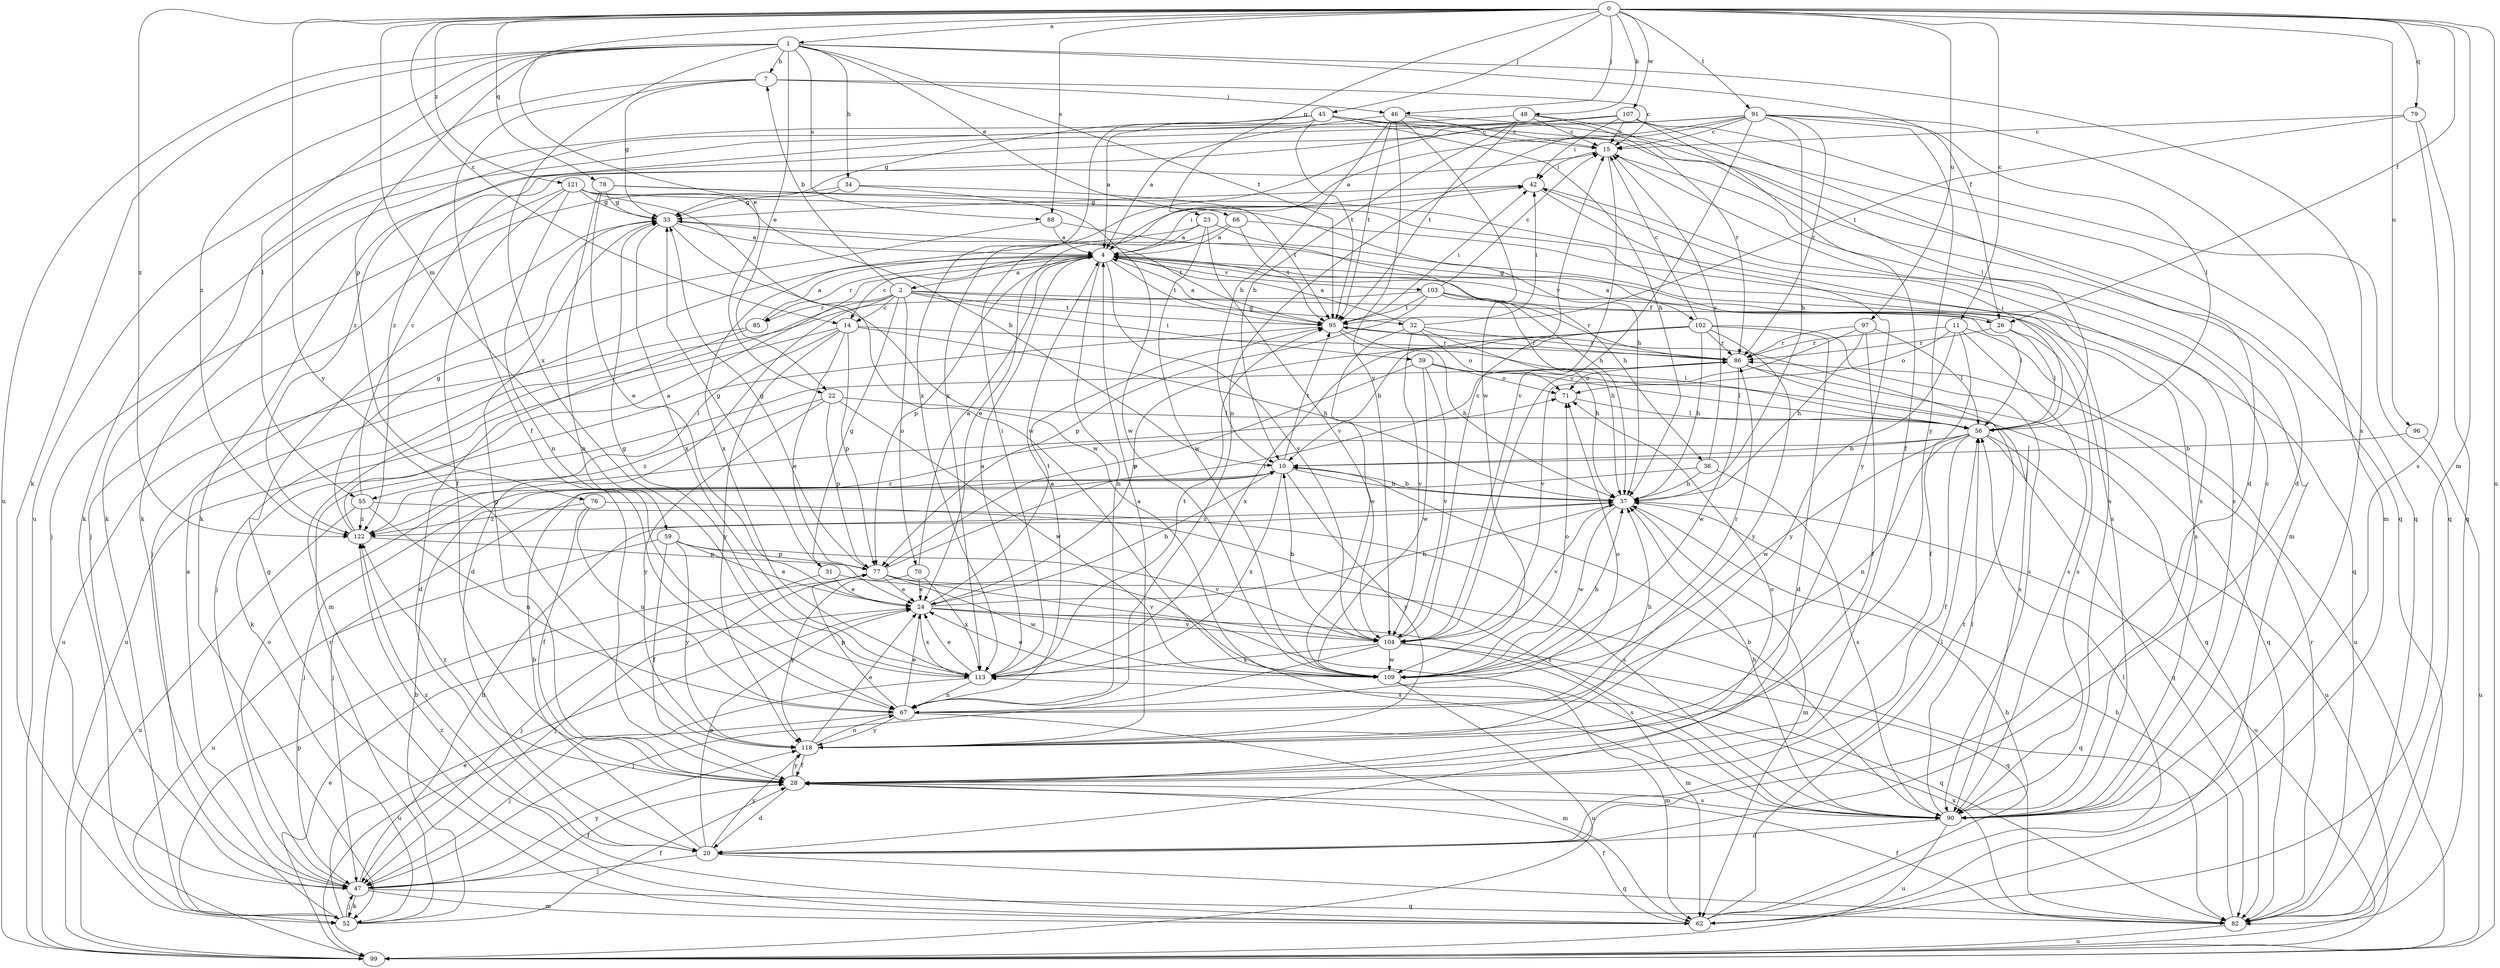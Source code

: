 strict digraph  {
0;
1;
2;
4;
7;
10;
11;
14;
15;
20;
22;
23;
24;
26;
28;
31;
32;
33;
34;
36;
37;
39;
42;
45;
46;
47;
48;
52;
55;
56;
59;
62;
66;
67;
70;
71;
76;
77;
78;
79;
82;
85;
86;
88;
90;
91;
95;
96;
97;
99;
102;
103;
104;
107;
109;
113;
118;
121;
122;
0 -> 1  [label=a];
0 -> 11  [label=c];
0 -> 14  [label=c];
0 -> 22  [label=e];
0 -> 26  [label=f];
0 -> 45  [label=j];
0 -> 46  [label=j];
0 -> 48  [label=k];
0 -> 59  [label=m];
0 -> 62  [label=m];
0 -> 66  [label=n];
0 -> 78  [label=q];
0 -> 79  [label=q];
0 -> 88  [label=s];
0 -> 91  [label=t];
0 -> 96  [label=u];
0 -> 97  [label=u];
0 -> 99  [label=u];
0 -> 107  [label=w];
0 -> 118  [label=y];
0 -> 121  [label=z];
0 -> 122  [label=z];
1 -> 7  [label=b];
1 -> 22  [label=e];
1 -> 23  [label=e];
1 -> 26  [label=f];
1 -> 34  [label=h];
1 -> 52  [label=k];
1 -> 55  [label=l];
1 -> 76  [label=p];
1 -> 88  [label=s];
1 -> 90  [label=s];
1 -> 95  [label=t];
1 -> 99  [label=u];
1 -> 113  [label=x];
1 -> 122  [label=z];
2 -> 7  [label=b];
2 -> 14  [label=c];
2 -> 20  [label=d];
2 -> 26  [label=f];
2 -> 31  [label=g];
2 -> 32  [label=g];
2 -> 39  [label=i];
2 -> 62  [label=m];
2 -> 70  [label=o];
2 -> 85  [label=r];
2 -> 95  [label=t];
4 -> 2  [label=a];
4 -> 14  [label=c];
4 -> 36  [label=h];
4 -> 42  [label=i];
4 -> 67  [label=n];
4 -> 77  [label=p];
4 -> 85  [label=r];
4 -> 90  [label=s];
4 -> 95  [label=t];
4 -> 102  [label=v];
4 -> 103  [label=v];
4 -> 104  [label=v];
7 -> 15  [label=c];
7 -> 28  [label=f];
7 -> 33  [label=g];
7 -> 46  [label=j];
7 -> 99  [label=u];
10 -> 37  [label=h];
10 -> 47  [label=j];
10 -> 95  [label=t];
10 -> 113  [label=x];
10 -> 118  [label=y];
11 -> 28  [label=f];
11 -> 71  [label=o];
11 -> 86  [label=r];
11 -> 90  [label=s];
11 -> 99  [label=u];
11 -> 118  [label=y];
14 -> 24  [label=e];
14 -> 37  [label=h];
14 -> 55  [label=l];
14 -> 77  [label=p];
14 -> 86  [label=r];
14 -> 99  [label=u];
14 -> 118  [label=y];
15 -> 42  [label=i];
15 -> 62  [label=m];
15 -> 104  [label=v];
20 -> 10  [label=b];
20 -> 24  [label=e];
20 -> 47  [label=j];
20 -> 56  [label=l];
20 -> 82  [label=q];
20 -> 118  [label=y];
20 -> 122  [label=z];
22 -> 56  [label=l];
22 -> 77  [label=p];
22 -> 109  [label=w];
22 -> 118  [label=y];
22 -> 122  [label=z];
23 -> 4  [label=a];
23 -> 90  [label=s];
23 -> 104  [label=v];
23 -> 109  [label=w];
23 -> 113  [label=x];
24 -> 10  [label=b];
24 -> 37  [label=h];
24 -> 82  [label=q];
24 -> 90  [label=s];
24 -> 95  [label=t];
24 -> 104  [label=v];
24 -> 113  [label=x];
26 -> 4  [label=a];
26 -> 33  [label=g];
26 -> 56  [label=l];
26 -> 86  [label=r];
26 -> 90  [label=s];
28 -> 20  [label=d];
28 -> 33  [label=g];
28 -> 71  [label=o];
28 -> 90  [label=s];
28 -> 118  [label=y];
28 -> 122  [label=z];
31 -> 24  [label=e];
31 -> 33  [label=g];
31 -> 47  [label=j];
31 -> 90  [label=s];
32 -> 4  [label=a];
32 -> 37  [label=h];
32 -> 42  [label=i];
32 -> 71  [label=o];
32 -> 86  [label=r];
32 -> 104  [label=v];
32 -> 109  [label=w];
33 -> 4  [label=a];
33 -> 95  [label=t];
33 -> 109  [label=w];
33 -> 113  [label=x];
34 -> 33  [label=g];
34 -> 47  [label=j];
34 -> 95  [label=t];
34 -> 109  [label=w];
36 -> 15  [label=c];
36 -> 37  [label=h];
36 -> 47  [label=j];
36 -> 90  [label=s];
37 -> 10  [label=b];
37 -> 62  [label=m];
37 -> 99  [label=u];
37 -> 104  [label=v];
37 -> 109  [label=w];
37 -> 122  [label=z];
39 -> 56  [label=l];
39 -> 71  [label=o];
39 -> 77  [label=p];
39 -> 82  [label=q];
39 -> 104  [label=v];
39 -> 109  [label=w];
42 -> 33  [label=g];
42 -> 90  [label=s];
42 -> 118  [label=y];
45 -> 4  [label=a];
45 -> 15  [label=c];
45 -> 20  [label=d];
45 -> 33  [label=g];
45 -> 37  [label=h];
45 -> 52  [label=k];
45 -> 82  [label=q];
45 -> 95  [label=t];
45 -> 113  [label=x];
46 -> 4  [label=a];
46 -> 10  [label=b];
46 -> 15  [label=c];
46 -> 82  [label=q];
46 -> 95  [label=t];
46 -> 104  [label=v];
46 -> 109  [label=w];
47 -> 4  [label=a];
47 -> 28  [label=f];
47 -> 37  [label=h];
47 -> 52  [label=k];
47 -> 62  [label=m];
47 -> 71  [label=o];
47 -> 82  [label=q];
47 -> 118  [label=y];
48 -> 10  [label=b];
48 -> 15  [label=c];
48 -> 52  [label=k];
48 -> 56  [label=l];
48 -> 86  [label=r];
48 -> 95  [label=t];
52 -> 10  [label=b];
52 -> 24  [label=e];
52 -> 28  [label=f];
52 -> 47  [label=j];
52 -> 77  [label=p];
52 -> 86  [label=r];
55 -> 15  [label=c];
55 -> 67  [label=n];
55 -> 90  [label=s];
55 -> 99  [label=u];
55 -> 122  [label=z];
56 -> 10  [label=b];
56 -> 28  [label=f];
56 -> 42  [label=i];
56 -> 67  [label=n];
56 -> 82  [label=q];
56 -> 99  [label=u];
56 -> 109  [label=w];
56 -> 122  [label=z];
59 -> 24  [label=e];
59 -> 28  [label=f];
59 -> 77  [label=p];
59 -> 99  [label=u];
59 -> 104  [label=v];
59 -> 118  [label=y];
62 -> 28  [label=f];
62 -> 33  [label=g];
62 -> 37  [label=h];
62 -> 56  [label=l];
62 -> 95  [label=t];
62 -> 122  [label=z];
66 -> 4  [label=a];
66 -> 24  [label=e];
66 -> 82  [label=q];
66 -> 95  [label=t];
67 -> 4  [label=a];
67 -> 24  [label=e];
67 -> 37  [label=h];
67 -> 47  [label=j];
67 -> 62  [label=m];
67 -> 71  [label=o];
67 -> 77  [label=p];
67 -> 118  [label=y];
70 -> 4  [label=a];
70 -> 24  [label=e];
70 -> 113  [label=x];
70 -> 118  [label=y];
71 -> 56  [label=l];
76 -> 28  [label=f];
76 -> 67  [label=n];
76 -> 90  [label=s];
76 -> 122  [label=z];
77 -> 24  [label=e];
77 -> 33  [label=g];
77 -> 47  [label=j];
77 -> 82  [label=q];
77 -> 86  [label=r];
77 -> 104  [label=v];
77 -> 109  [label=w];
78 -> 24  [label=e];
78 -> 33  [label=g];
78 -> 37  [label=h];
78 -> 67  [label=n];
78 -> 90  [label=s];
79 -> 15  [label=c];
79 -> 82  [label=q];
79 -> 90  [label=s];
79 -> 95  [label=t];
82 -> 28  [label=f];
82 -> 37  [label=h];
82 -> 86  [label=r];
82 -> 99  [label=u];
82 -> 113  [label=x];
85 -> 4  [label=a];
85 -> 20  [label=d];
85 -> 99  [label=u];
86 -> 71  [label=o];
86 -> 82  [label=q];
86 -> 90  [label=s];
86 -> 109  [label=w];
88 -> 4  [label=a];
88 -> 37  [label=h];
88 -> 47  [label=j];
90 -> 10  [label=b];
90 -> 15  [label=c];
90 -> 20  [label=d];
90 -> 37  [label=h];
90 -> 56  [label=l];
90 -> 99  [label=u];
91 -> 4  [label=a];
91 -> 15  [label=c];
91 -> 37  [label=h];
91 -> 52  [label=k];
91 -> 56  [label=l];
91 -> 62  [label=m];
91 -> 67  [label=n];
91 -> 86  [label=r];
91 -> 104  [label=v];
91 -> 118  [label=y];
91 -> 122  [label=z];
95 -> 4  [label=a];
95 -> 37  [label=h];
95 -> 42  [label=i];
95 -> 52  [label=k];
95 -> 56  [label=l];
95 -> 86  [label=r];
96 -> 10  [label=b];
96 -> 99  [label=u];
97 -> 28  [label=f];
97 -> 37  [label=h];
97 -> 56  [label=l];
97 -> 86  [label=r];
97 -> 104  [label=v];
99 -> 24  [label=e];
102 -> 10  [label=b];
102 -> 15  [label=c];
102 -> 20  [label=d];
102 -> 24  [label=e];
102 -> 37  [label=h];
102 -> 86  [label=r];
102 -> 90  [label=s];
102 -> 113  [label=x];
102 -> 118  [label=y];
103 -> 15  [label=c];
103 -> 37  [label=h];
103 -> 47  [label=j];
103 -> 56  [label=l];
103 -> 77  [label=p];
103 -> 86  [label=r];
103 -> 95  [label=t];
104 -> 10  [label=b];
104 -> 15  [label=c];
104 -> 47  [label=j];
104 -> 62  [label=m];
104 -> 82  [label=q];
104 -> 109  [label=w];
104 -> 113  [label=x];
107 -> 15  [label=c];
107 -> 20  [label=d];
107 -> 28  [label=f];
107 -> 42  [label=i];
107 -> 52  [label=k];
107 -> 82  [label=q];
107 -> 113  [label=x];
107 -> 122  [label=z];
109 -> 24  [label=e];
109 -> 37  [label=h];
109 -> 62  [label=m];
109 -> 71  [label=o];
109 -> 86  [label=r];
109 -> 99  [label=u];
113 -> 4  [label=a];
113 -> 24  [label=e];
113 -> 33  [label=g];
113 -> 42  [label=i];
113 -> 67  [label=n];
113 -> 95  [label=t];
113 -> 99  [label=u];
118 -> 4  [label=a];
118 -> 24  [label=e];
118 -> 28  [label=f];
118 -> 67  [label=n];
121 -> 10  [label=b];
121 -> 28  [label=f];
121 -> 33  [label=g];
121 -> 47  [label=j];
121 -> 67  [label=n];
121 -> 90  [label=s];
121 -> 109  [label=w];
122 -> 4  [label=a];
122 -> 33  [label=g];
122 -> 77  [label=p];
}
